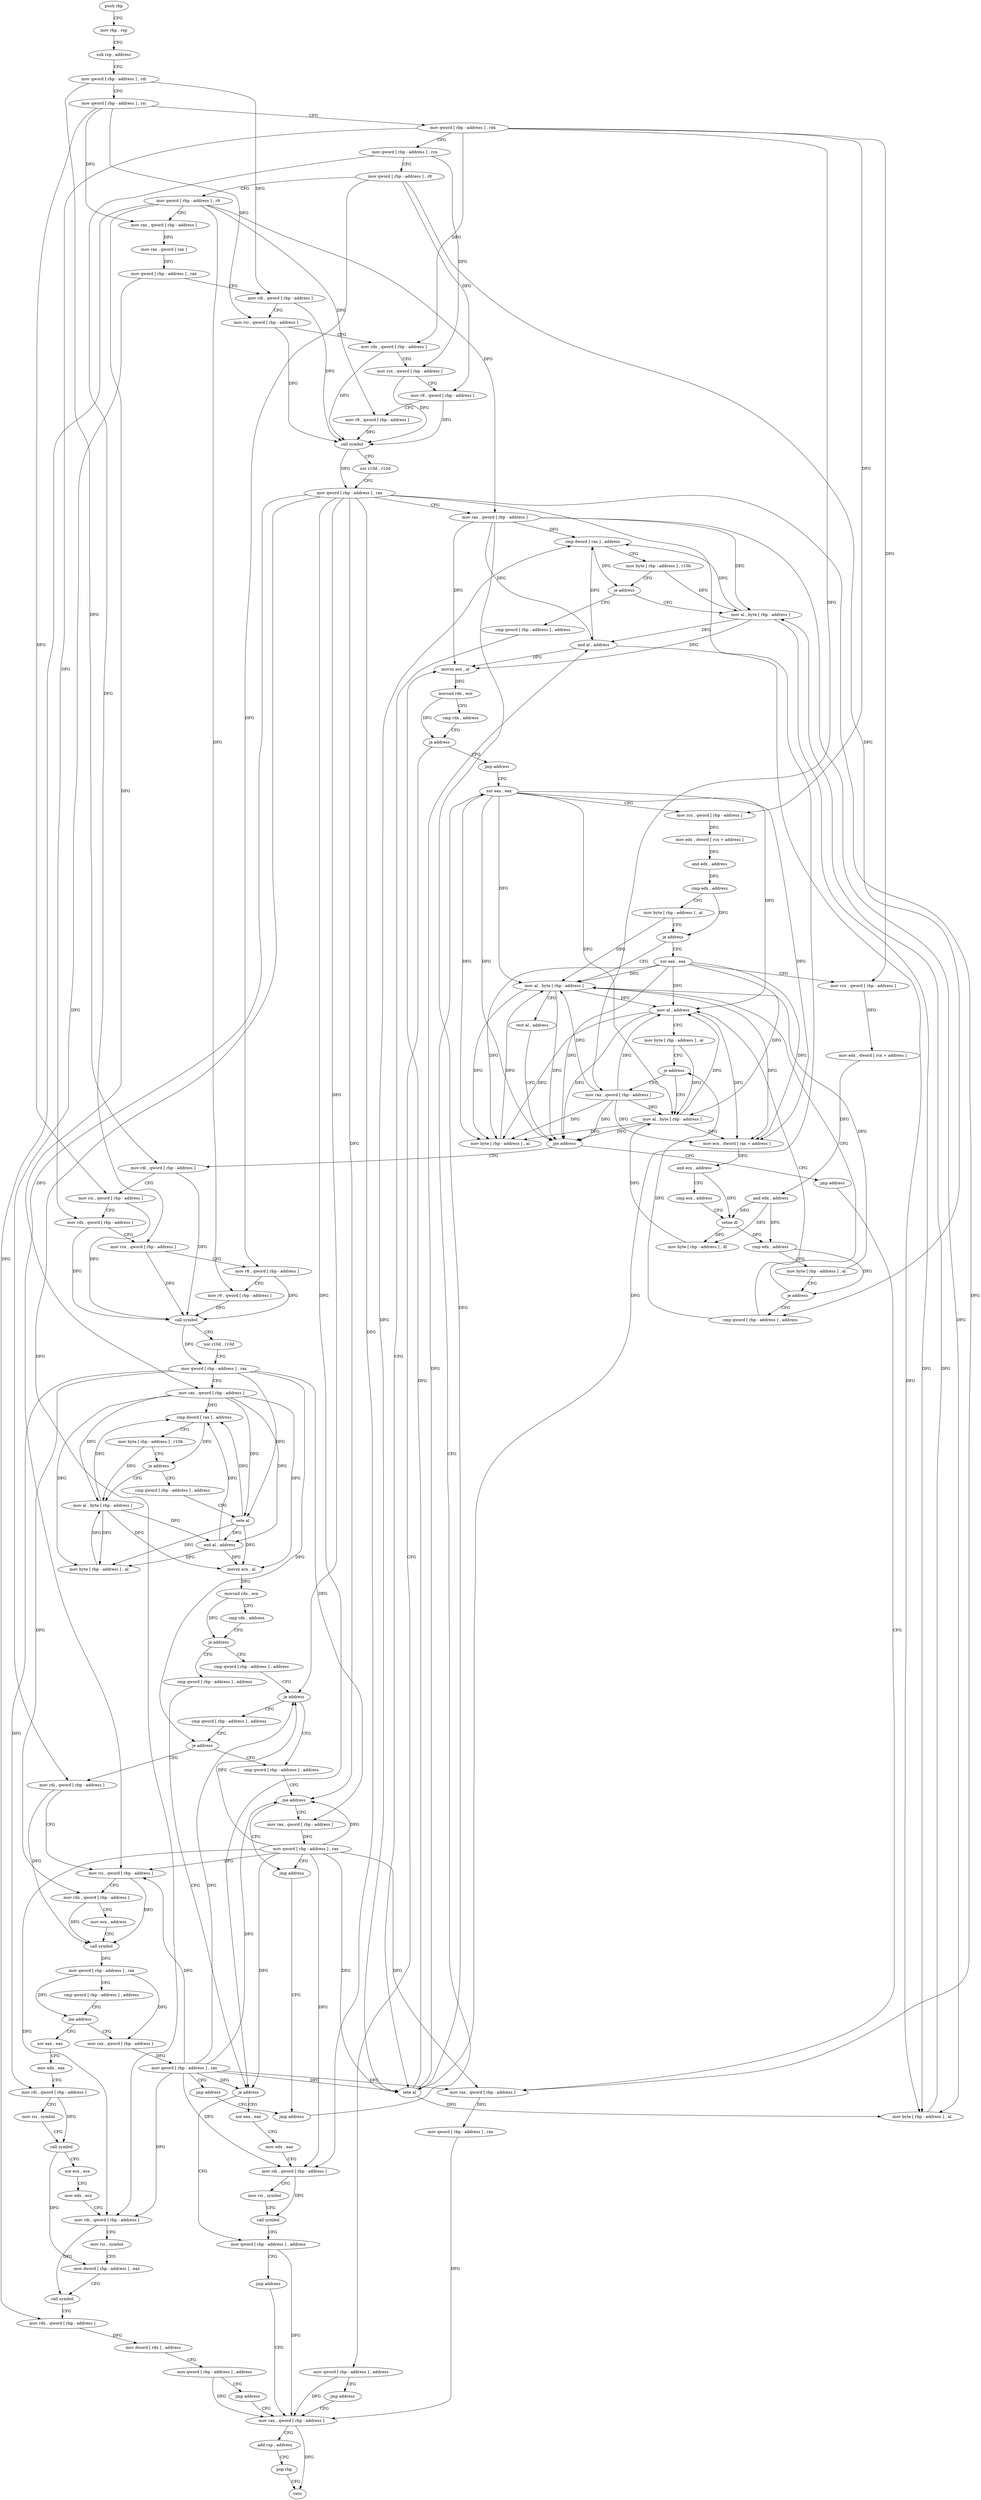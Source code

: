 digraph "func" {
"4249600" [label = "push rbp" ]
"4249601" [label = "mov rbp , rsp" ]
"4249604" [label = "sub rsp , address" ]
"4249608" [label = "mov qword [ rbp - address ] , rdi" ]
"4249612" [label = "mov qword [ rbp - address ] , rsi" ]
"4249616" [label = "mov qword [ rbp - address ] , rdx" ]
"4249620" [label = "mov qword [ rbp - address ] , rcx" ]
"4249624" [label = "mov qword [ rbp - address ] , r8" ]
"4249628" [label = "mov qword [ rbp - address ] , r9" ]
"4249632" [label = "mov rax , qword [ rbp - address ]" ]
"4249636" [label = "mov rax , qword [ rax ]" ]
"4249639" [label = "mov qword [ rbp - address ] , rax" ]
"4249643" [label = "mov rdi , qword [ rbp - address ]" ]
"4249647" [label = "mov rsi , qword [ rbp - address ]" ]
"4249651" [label = "mov rdx , qword [ rbp - address ]" ]
"4249655" [label = "mov rcx , qword [ rbp - address ]" ]
"4249659" [label = "mov r8 , qword [ rbp - address ]" ]
"4249663" [label = "mov r9 , qword [ rbp - address ]" ]
"4249667" [label = "call symbol" ]
"4249672" [label = "xor r10d , r10d" ]
"4249675" [label = "mov qword [ rbp - address ] , rax" ]
"4249679" [label = "mov rax , qword [ rbp - address ]" ]
"4249683" [label = "cmp dword [ rax ] , address" ]
"4249686" [label = "mov byte [ rbp - address ] , r10b" ]
"4249690" [label = "je address" ]
"4249707" [label = "mov al , byte [ rbp - address ]" ]
"4249696" [label = "cmp qword [ rbp - address ] , address" ]
"4249710" [label = "and al , address" ]
"4249712" [label = "movzx ecx , al" ]
"4249715" [label = "movsxd rdx , ecx" ]
"4249718" [label = "cmp rdx , address" ]
"4249722" [label = "je address" ]
"4249741" [label = "jmp address" ]
"4249728" [label = "mov qword [ rbp - address ] , address" ]
"4249701" [label = "sete al" ]
"4249704" [label = "mov byte [ rbp - address ] , al" ]
"4249746" [label = "xor eax , eax" ]
"4249736" [label = "jmp address" ]
"4250173" [label = "mov rax , qword [ rbp - address ]" ]
"4249748" [label = "mov rcx , qword [ rbp - address ]" ]
"4249752" [label = "mov edx , dword [ rcx + address ]" ]
"4249755" [label = "and edx , address" ]
"4249761" [label = "cmp edx , address" ]
"4249764" [label = "mov byte [ rbp - address ] , al" ]
"4249767" [label = "je address" ]
"4249844" [label = "mov al , byte [ rbp - address ]" ]
"4249773" [label = "xor eax , eax" ]
"4250177" [label = "add rsp , address" ]
"4250181" [label = "pop rbp" ]
"4250182" [label = "retn" ]
"4249847" [label = "test al , address" ]
"4249849" [label = "jne address" ]
"4249860" [label = "mov rdi , qword [ rbp - address ]" ]
"4249855" [label = "jmp address" ]
"4249775" [label = "mov rcx , qword [ rbp - address ]" ]
"4249779" [label = "mov edx , dword [ rcx + address ]" ]
"4249782" [label = "and edx , address" ]
"4249788" [label = "cmp edx , address" ]
"4249791" [label = "mov byte [ rbp - address ] , al" ]
"4249794" [label = "je address" ]
"4249800" [label = "cmp qword [ rbp - address ] , address" ]
"4249864" [label = "mov rsi , qword [ rbp - address ]" ]
"4249868" [label = "mov rdx , qword [ rbp - address ]" ]
"4249872" [label = "mov rcx , qword [ rbp - address ]" ]
"4249876" [label = "mov r8 , qword [ rbp - address ]" ]
"4249880" [label = "mov r9 , qword [ rbp - address ]" ]
"4249884" [label = "call symbol" ]
"4249889" [label = "xor r10d , r10d" ]
"4249892" [label = "mov qword [ rbp - address ] , rax" ]
"4249896" [label = "mov rax , qword [ rbp - address ]" ]
"4249900" [label = "cmp dword [ rax ] , address" ]
"4249903" [label = "mov byte [ rbp - address ] , r10b" ]
"4249907" [label = "je address" ]
"4249924" [label = "mov al , byte [ rbp - address ]" ]
"4249913" [label = "cmp qword [ rbp - address ] , address" ]
"4250165" [label = "mov rax , qword [ rbp - address ]" ]
"4249805" [label = "mov al , address" ]
"4249807" [label = "mov byte [ rbp - address ] , al" ]
"4249810" [label = "je address" ]
"4249838" [label = "mov al , byte [ rbp - address ]" ]
"4249816" [label = "mov rax , qword [ rbp - address ]" ]
"4249927" [label = "and al , address" ]
"4249929" [label = "movzx ecx , al" ]
"4249932" [label = "movsxd rdx , ecx" ]
"4249935" [label = "cmp rdx , address" ]
"4249939" [label = "je address" ]
"4249992" [label = "cmp qword [ rbp - address ] , address" ]
"4249945" [label = "cmp qword [ rbp - address ] , address" ]
"4249918" [label = "sete al" ]
"4249921" [label = "mov byte [ rbp - address ] , al" ]
"4250169" [label = "mov qword [ rbp - address ] , rax" ]
"4249841" [label = "mov byte [ rbp - address ] , al" ]
"4249820" [label = "mov ecx , dword [ rax + address ]" ]
"4249823" [label = "and ecx , address" ]
"4249829" [label = "cmp ecx , address" ]
"4249832" [label = "setne dl" ]
"4249835" [label = "mov byte [ rbp - address ] , dl" ]
"4249997" [label = "je address" ]
"4250136" [label = "cmp qword [ rbp - address ] , address" ]
"4250003" [label = "cmp qword [ rbp - address ] , address" ]
"4249950" [label = "je address" ]
"4249979" [label = "mov qword [ rbp - address ] , address" ]
"4249956" [label = "xor eax , eax" ]
"4250141" [label = "jne address" ]
"4250155" [label = "jmp address" ]
"4250147" [label = "mov rax , qword [ rbp - address ]" ]
"4250008" [label = "je address" ]
"4250014" [label = "mov rdi , qword [ rbp - address ]" ]
"4249987" [label = "jmp address" ]
"4249958" [label = "mov edx , eax" ]
"4249960" [label = "mov rdi , qword [ rbp - address ]" ]
"4249964" [label = "mov rsi , symbol" ]
"4249974" [label = "call symbol" ]
"4250160" [label = "jmp address" ]
"4250151" [label = "mov qword [ rbp - address ] , rax" ]
"4250018" [label = "mov rsi , qword [ rbp - address ]" ]
"4250022" [label = "mov rdx , qword [ rbp - address ]" ]
"4250026" [label = "mov ecx , address" ]
"4250031" [label = "call symbol" ]
"4250036" [label = "mov qword [ rbp - address ] , rax" ]
"4250040" [label = "cmp qword [ rbp - address ] , address" ]
"4250045" [label = "jne address" ]
"4250123" [label = "mov rax , qword [ rbp - address ]" ]
"4250051" [label = "xor eax , eax" ]
"4250127" [label = "mov qword [ rbp - address ] , rax" ]
"4250131" [label = "jmp address" ]
"4250053" [label = "mov edx , eax" ]
"4250055" [label = "mov rdi , qword [ rbp - address ]" ]
"4250059" [label = "mov rsi , symbol" ]
"4250069" [label = "call symbol" ]
"4250074" [label = "xor ecx , ecx" ]
"4250076" [label = "mov edx , ecx" ]
"4250078" [label = "mov rdi , qword [ rbp - address ]" ]
"4250082" [label = "mov rsi , symbol" ]
"4250092" [label = "mov dword [ rbp - address ] , eax" ]
"4250095" [label = "call symbol" ]
"4250100" [label = "mov rdx , qword [ rbp - address ]" ]
"4250104" [label = "mov dword [ rdx ] , address" ]
"4250110" [label = "mov qword [ rbp - address ] , address" ]
"4250118" [label = "jmp address" ]
"4249600" -> "4249601" [ label = "CFG" ]
"4249601" -> "4249604" [ label = "CFG" ]
"4249604" -> "4249608" [ label = "CFG" ]
"4249608" -> "4249612" [ label = "CFG" ]
"4249608" -> "4249643" [ label = "DFG" ]
"4249608" -> "4249860" [ label = "DFG" ]
"4249612" -> "4249616" [ label = "CFG" ]
"4249612" -> "4249632" [ label = "DFG" ]
"4249612" -> "4249647" [ label = "DFG" ]
"4249612" -> "4249864" [ label = "DFG" ]
"4249616" -> "4249620" [ label = "CFG" ]
"4249616" -> "4249651" [ label = "DFG" ]
"4249616" -> "4249748" [ label = "DFG" ]
"4249616" -> "4249775" [ label = "DFG" ]
"4249616" -> "4249868" [ label = "DFG" ]
"4249616" -> "4249816" [ label = "DFG" ]
"4249620" -> "4249624" [ label = "CFG" ]
"4249620" -> "4249655" [ label = "DFG" ]
"4249620" -> "4249872" [ label = "DFG" ]
"4249624" -> "4249628" [ label = "CFG" ]
"4249624" -> "4249659" [ label = "DFG" ]
"4249624" -> "4249876" [ label = "DFG" ]
"4249624" -> "4249800" [ label = "DFG" ]
"4249628" -> "4249632" [ label = "CFG" ]
"4249628" -> "4249663" [ label = "DFG" ]
"4249628" -> "4249679" [ label = "DFG" ]
"4249628" -> "4249880" [ label = "DFG" ]
"4249628" -> "4249896" [ label = "DFG" ]
"4249628" -> "4250100" [ label = "DFG" ]
"4249632" -> "4249636" [ label = "DFG" ]
"4249636" -> "4249639" [ label = "DFG" ]
"4249639" -> "4249643" [ label = "CFG" ]
"4249639" -> "4250014" [ label = "DFG" ]
"4249643" -> "4249647" [ label = "CFG" ]
"4249643" -> "4249667" [ label = "DFG" ]
"4249647" -> "4249651" [ label = "CFG" ]
"4249647" -> "4249667" [ label = "DFG" ]
"4249651" -> "4249655" [ label = "CFG" ]
"4249651" -> "4249667" [ label = "DFG" ]
"4249655" -> "4249659" [ label = "CFG" ]
"4249655" -> "4249667" [ label = "DFG" ]
"4249659" -> "4249663" [ label = "CFG" ]
"4249659" -> "4249667" [ label = "DFG" ]
"4249663" -> "4249667" [ label = "DFG" ]
"4249667" -> "4249672" [ label = "CFG" ]
"4249667" -> "4249675" [ label = "DFG" ]
"4249672" -> "4249675" [ label = "CFG" ]
"4249675" -> "4249679" [ label = "CFG" ]
"4249675" -> "4249701" [ label = "DFG" ]
"4249675" -> "4250165" [ label = "DFG" ]
"4249675" -> "4249997" [ label = "DFG" ]
"4249675" -> "4249950" [ label = "DFG" ]
"4249675" -> "4250141" [ label = "DFG" ]
"4249675" -> "4249960" [ label = "DFG" ]
"4249675" -> "4250018" [ label = "DFG" ]
"4249675" -> "4250078" [ label = "DFG" ]
"4249679" -> "4249683" [ label = "DFG" ]
"4249679" -> "4249707" [ label = "DFG" ]
"4249679" -> "4249710" [ label = "DFG" ]
"4249679" -> "4249712" [ label = "DFG" ]
"4249679" -> "4249701" [ label = "DFG" ]
"4249679" -> "4249704" [ label = "DFG" ]
"4249683" -> "4249686" [ label = "CFG" ]
"4249683" -> "4249690" [ label = "DFG" ]
"4249686" -> "4249690" [ label = "CFG" ]
"4249686" -> "4249707" [ label = "DFG" ]
"4249690" -> "4249707" [ label = "CFG" ]
"4249690" -> "4249696" [ label = "CFG" ]
"4249707" -> "4249710" [ label = "DFG" ]
"4249707" -> "4249683" [ label = "DFG" ]
"4249707" -> "4249712" [ label = "DFG" ]
"4249707" -> "4249704" [ label = "DFG" ]
"4249696" -> "4249701" [ label = "CFG" ]
"4249710" -> "4249712" [ label = "DFG" ]
"4249710" -> "4249683" [ label = "DFG" ]
"4249710" -> "4249704" [ label = "DFG" ]
"4249712" -> "4249715" [ label = "DFG" ]
"4249715" -> "4249718" [ label = "CFG" ]
"4249715" -> "4249722" [ label = "DFG" ]
"4249718" -> "4249722" [ label = "CFG" ]
"4249722" -> "4249741" [ label = "CFG" ]
"4249722" -> "4249728" [ label = "CFG" ]
"4249741" -> "4249746" [ label = "CFG" ]
"4249728" -> "4249736" [ label = "CFG" ]
"4249728" -> "4250173" [ label = "DFG" ]
"4249701" -> "4249704" [ label = "DFG" ]
"4249701" -> "4249683" [ label = "DFG" ]
"4249701" -> "4249710" [ label = "DFG" ]
"4249701" -> "4249712" [ label = "DFG" ]
"4249704" -> "4249707" [ label = "DFG" ]
"4249746" -> "4249748" [ label = "CFG" ]
"4249746" -> "4249844" [ label = "DFG" ]
"4249746" -> "4249849" [ label = "DFG" ]
"4249746" -> "4249805" [ label = "DFG" ]
"4249746" -> "4249838" [ label = "DFG" ]
"4249746" -> "4249841" [ label = "DFG" ]
"4249746" -> "4249820" [ label = "DFG" ]
"4249736" -> "4250173" [ label = "CFG" ]
"4250173" -> "4250177" [ label = "CFG" ]
"4250173" -> "4250182" [ label = "DFG" ]
"4249748" -> "4249752" [ label = "DFG" ]
"4249752" -> "4249755" [ label = "DFG" ]
"4249755" -> "4249761" [ label = "DFG" ]
"4249761" -> "4249764" [ label = "CFG" ]
"4249761" -> "4249767" [ label = "DFG" ]
"4249764" -> "4249767" [ label = "CFG" ]
"4249764" -> "4249844" [ label = "DFG" ]
"4249767" -> "4249844" [ label = "CFG" ]
"4249767" -> "4249773" [ label = "CFG" ]
"4249844" -> "4249847" [ label = "CFG" ]
"4249844" -> "4249849" [ label = "DFG" ]
"4249844" -> "4249805" [ label = "DFG" ]
"4249844" -> "4249841" [ label = "DFG" ]
"4249844" -> "4249820" [ label = "DFG" ]
"4249773" -> "4249775" [ label = "CFG" ]
"4249773" -> "4249849" [ label = "DFG" ]
"4249773" -> "4249844" [ label = "DFG" ]
"4249773" -> "4249805" [ label = "DFG" ]
"4249773" -> "4249838" [ label = "DFG" ]
"4249773" -> "4249841" [ label = "DFG" ]
"4249773" -> "4249820" [ label = "DFG" ]
"4250177" -> "4250181" [ label = "CFG" ]
"4250181" -> "4250182" [ label = "CFG" ]
"4249847" -> "4249849" [ label = "CFG" ]
"4249849" -> "4249860" [ label = "CFG" ]
"4249849" -> "4249855" [ label = "CFG" ]
"4249860" -> "4249864" [ label = "CFG" ]
"4249860" -> "4249884" [ label = "DFG" ]
"4249855" -> "4250165" [ label = "CFG" ]
"4249775" -> "4249779" [ label = "DFG" ]
"4249779" -> "4249782" [ label = "DFG" ]
"4249782" -> "4249788" [ label = "DFG" ]
"4249782" -> "4249832" [ label = "DFG" ]
"4249782" -> "4249835" [ label = "DFG" ]
"4249788" -> "4249791" [ label = "CFG" ]
"4249788" -> "4249794" [ label = "DFG" ]
"4249791" -> "4249794" [ label = "CFG" ]
"4249791" -> "4249844" [ label = "DFG" ]
"4249794" -> "4249844" [ label = "CFG" ]
"4249794" -> "4249800" [ label = "CFG" ]
"4249800" -> "4249805" [ label = "CFG" ]
"4249800" -> "4249810" [ label = "DFG" ]
"4249864" -> "4249868" [ label = "CFG" ]
"4249864" -> "4249884" [ label = "DFG" ]
"4249868" -> "4249872" [ label = "CFG" ]
"4249868" -> "4249884" [ label = "DFG" ]
"4249872" -> "4249876" [ label = "CFG" ]
"4249872" -> "4249884" [ label = "DFG" ]
"4249876" -> "4249880" [ label = "CFG" ]
"4249876" -> "4249884" [ label = "DFG" ]
"4249880" -> "4249884" [ label = "DFG" ]
"4249884" -> "4249889" [ label = "CFG" ]
"4249884" -> "4249892" [ label = "DFG" ]
"4249889" -> "4249892" [ label = "CFG" ]
"4249892" -> "4249896" [ label = "CFG" ]
"4249892" -> "4249918" [ label = "DFG" ]
"4249892" -> "4250008" [ label = "DFG" ]
"4249892" -> "4250147" [ label = "DFG" ]
"4249892" -> "4250022" [ label = "DFG" ]
"4249892" -> "4250055" [ label = "DFG" ]
"4249896" -> "4249900" [ label = "DFG" ]
"4249896" -> "4249924" [ label = "DFG" ]
"4249896" -> "4249927" [ label = "DFG" ]
"4249896" -> "4249929" [ label = "DFG" ]
"4249896" -> "4249918" [ label = "DFG" ]
"4249896" -> "4249921" [ label = "DFG" ]
"4249900" -> "4249903" [ label = "CFG" ]
"4249900" -> "4249907" [ label = "DFG" ]
"4249903" -> "4249907" [ label = "CFG" ]
"4249903" -> "4249924" [ label = "DFG" ]
"4249907" -> "4249924" [ label = "CFG" ]
"4249907" -> "4249913" [ label = "CFG" ]
"4249924" -> "4249927" [ label = "DFG" ]
"4249924" -> "4249900" [ label = "DFG" ]
"4249924" -> "4249929" [ label = "DFG" ]
"4249924" -> "4249921" [ label = "DFG" ]
"4249913" -> "4249918" [ label = "CFG" ]
"4250165" -> "4250169" [ label = "DFG" ]
"4249805" -> "4249807" [ label = "CFG" ]
"4249805" -> "4249849" [ label = "DFG" ]
"4249805" -> "4249841" [ label = "DFG" ]
"4249805" -> "4249820" [ label = "DFG" ]
"4249807" -> "4249810" [ label = "CFG" ]
"4249807" -> "4249838" [ label = "DFG" ]
"4249810" -> "4249838" [ label = "CFG" ]
"4249810" -> "4249816" [ label = "CFG" ]
"4249838" -> "4249841" [ label = "DFG" ]
"4249838" -> "4249849" [ label = "DFG" ]
"4249838" -> "4249805" [ label = "DFG" ]
"4249838" -> "4249820" [ label = "DFG" ]
"4249816" -> "4249820" [ label = "DFG" ]
"4249816" -> "4249849" [ label = "DFG" ]
"4249816" -> "4249805" [ label = "DFG" ]
"4249816" -> "4249841" [ label = "DFG" ]
"4249816" -> "4249844" [ label = "DFG" ]
"4249816" -> "4249838" [ label = "DFG" ]
"4249927" -> "4249929" [ label = "DFG" ]
"4249927" -> "4249900" [ label = "DFG" ]
"4249927" -> "4249921" [ label = "DFG" ]
"4249929" -> "4249932" [ label = "DFG" ]
"4249932" -> "4249935" [ label = "CFG" ]
"4249932" -> "4249939" [ label = "DFG" ]
"4249935" -> "4249939" [ label = "CFG" ]
"4249939" -> "4249992" [ label = "CFG" ]
"4249939" -> "4249945" [ label = "CFG" ]
"4249992" -> "4249997" [ label = "CFG" ]
"4249945" -> "4249950" [ label = "CFG" ]
"4249918" -> "4249921" [ label = "DFG" ]
"4249918" -> "4249900" [ label = "DFG" ]
"4249918" -> "4249927" [ label = "DFG" ]
"4249918" -> "4249929" [ label = "DFG" ]
"4249921" -> "4249924" [ label = "DFG" ]
"4250169" -> "4250173" [ label = "DFG" ]
"4249841" -> "4249844" [ label = "DFG" ]
"4249820" -> "4249823" [ label = "DFG" ]
"4249823" -> "4249829" [ label = "CFG" ]
"4249823" -> "4249832" [ label = "DFG" ]
"4249829" -> "4249832" [ label = "CFG" ]
"4249832" -> "4249835" [ label = "DFG" ]
"4249832" -> "4249788" [ label = "DFG" ]
"4249835" -> "4249838" [ label = "DFG" ]
"4249997" -> "4250136" [ label = "CFG" ]
"4249997" -> "4250003" [ label = "CFG" ]
"4250136" -> "4250141" [ label = "CFG" ]
"4250003" -> "4250008" [ label = "CFG" ]
"4249950" -> "4249979" [ label = "CFG" ]
"4249950" -> "4249956" [ label = "CFG" ]
"4249979" -> "4249987" [ label = "CFG" ]
"4249979" -> "4250173" [ label = "DFG" ]
"4249956" -> "4249958" [ label = "CFG" ]
"4250141" -> "4250155" [ label = "CFG" ]
"4250141" -> "4250147" [ label = "CFG" ]
"4250155" -> "4250160" [ label = "CFG" ]
"4250147" -> "4250151" [ label = "DFG" ]
"4250008" -> "4250136" [ label = "CFG" ]
"4250008" -> "4250014" [ label = "CFG" ]
"4250014" -> "4250018" [ label = "CFG" ]
"4250014" -> "4250031" [ label = "DFG" ]
"4249987" -> "4250173" [ label = "CFG" ]
"4249958" -> "4249960" [ label = "CFG" ]
"4249960" -> "4249964" [ label = "CFG" ]
"4249960" -> "4249974" [ label = "DFG" ]
"4249964" -> "4249974" [ label = "CFG" ]
"4249974" -> "4249979" [ label = "CFG" ]
"4250160" -> "4249746" [ label = "CFG" ]
"4250151" -> "4250155" [ label = "CFG" ]
"4250151" -> "4249701" [ label = "DFG" ]
"4250151" -> "4250165" [ label = "DFG" ]
"4250151" -> "4249997" [ label = "DFG" ]
"4250151" -> "4249950" [ label = "DFG" ]
"4250151" -> "4250141" [ label = "DFG" ]
"4250151" -> "4249960" [ label = "DFG" ]
"4250151" -> "4250018" [ label = "DFG" ]
"4250151" -> "4250078" [ label = "DFG" ]
"4250018" -> "4250022" [ label = "CFG" ]
"4250018" -> "4250031" [ label = "DFG" ]
"4250022" -> "4250026" [ label = "CFG" ]
"4250022" -> "4250031" [ label = "DFG" ]
"4250026" -> "4250031" [ label = "CFG" ]
"4250031" -> "4250036" [ label = "DFG" ]
"4250036" -> "4250040" [ label = "CFG" ]
"4250036" -> "4250045" [ label = "DFG" ]
"4250036" -> "4250123" [ label = "DFG" ]
"4250040" -> "4250045" [ label = "CFG" ]
"4250045" -> "4250123" [ label = "CFG" ]
"4250045" -> "4250051" [ label = "CFG" ]
"4250123" -> "4250127" [ label = "DFG" ]
"4250051" -> "4250053" [ label = "CFG" ]
"4250127" -> "4250131" [ label = "CFG" ]
"4250127" -> "4249701" [ label = "DFG" ]
"4250127" -> "4250165" [ label = "DFG" ]
"4250127" -> "4249997" [ label = "DFG" ]
"4250127" -> "4249950" [ label = "DFG" ]
"4250127" -> "4250141" [ label = "DFG" ]
"4250127" -> "4249960" [ label = "DFG" ]
"4250127" -> "4250018" [ label = "DFG" ]
"4250127" -> "4250078" [ label = "DFG" ]
"4250131" -> "4250160" [ label = "CFG" ]
"4250053" -> "4250055" [ label = "CFG" ]
"4250055" -> "4250059" [ label = "CFG" ]
"4250055" -> "4250069" [ label = "DFG" ]
"4250059" -> "4250069" [ label = "CFG" ]
"4250069" -> "4250074" [ label = "CFG" ]
"4250069" -> "4250092" [ label = "DFG" ]
"4250074" -> "4250076" [ label = "CFG" ]
"4250076" -> "4250078" [ label = "CFG" ]
"4250078" -> "4250082" [ label = "CFG" ]
"4250078" -> "4250095" [ label = "DFG" ]
"4250082" -> "4250092" [ label = "CFG" ]
"4250092" -> "4250095" [ label = "CFG" ]
"4250095" -> "4250100" [ label = "CFG" ]
"4250100" -> "4250104" [ label = "DFG" ]
"4250104" -> "4250110" [ label = "CFG" ]
"4250110" -> "4250118" [ label = "CFG" ]
"4250110" -> "4250173" [ label = "DFG" ]
"4250118" -> "4250173" [ label = "CFG" ]
}
